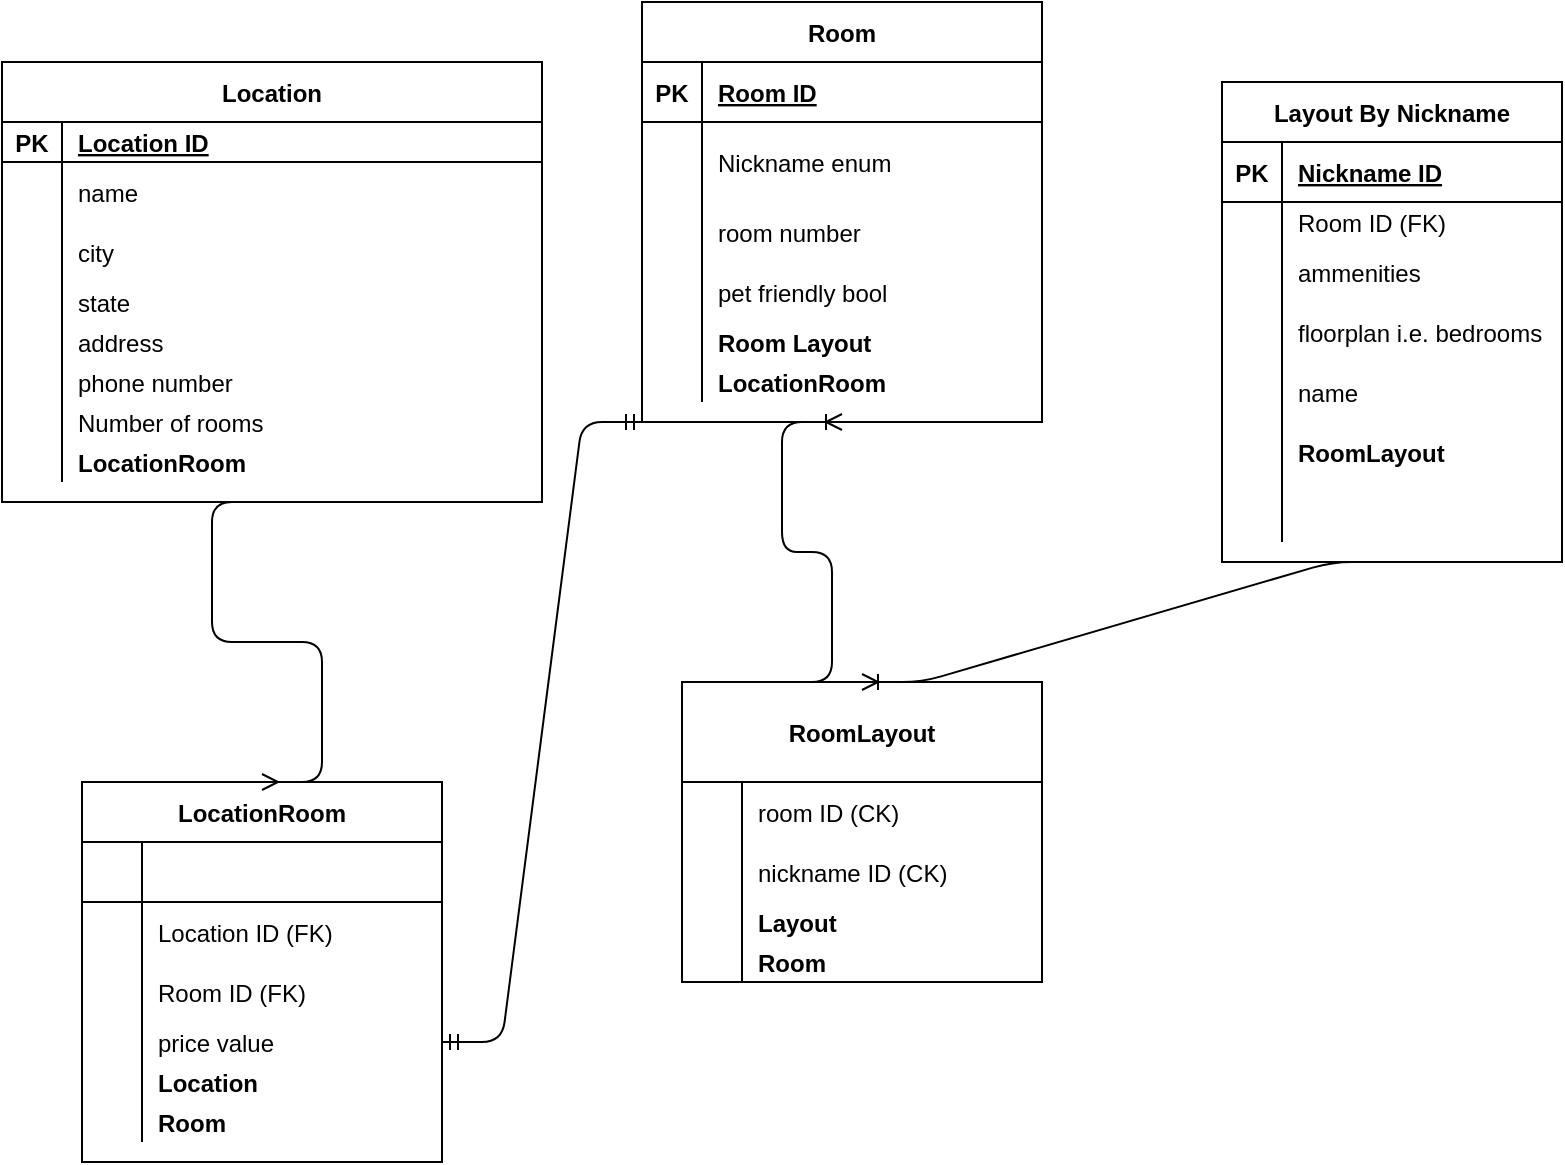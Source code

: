 <mxfile version="13.7.9" type="device"><diagram id="Ga12fAX70UhvS9s3Acm5" name="Page-1"><mxGraphModel dx="1422" dy="942" grid="1" gridSize="10" guides="1" tooltips="1" connect="1" arrows="1" fold="1" page="1" pageScale="1" pageWidth="850" pageHeight="1100" math="0" shadow="0"><root><mxCell id="0"/><mxCell id="1" parent="0"/><mxCell id="Va_D4DCWuf3rPhbD63Om-1" value="Location" style="shape=table;startSize=30;container=1;collapsible=1;childLayout=tableLayout;fixedRows=1;rowLines=0;fontStyle=1;align=center;resizeLast=1;" parent="1" vertex="1"><mxGeometry x="40" y="50" width="270" height="220" as="geometry"/></mxCell><mxCell id="Va_D4DCWuf3rPhbD63Om-2" value="" style="shape=partialRectangle;collapsible=0;dropTarget=0;pointerEvents=0;fillColor=none;top=0;left=0;bottom=1;right=0;points=[[0,0.5],[1,0.5]];portConstraint=eastwest;" parent="Va_D4DCWuf3rPhbD63Om-1" vertex="1"><mxGeometry y="30" width="270" height="20" as="geometry"/></mxCell><mxCell id="Va_D4DCWuf3rPhbD63Om-3" value="PK" style="shape=partialRectangle;connectable=0;fillColor=none;top=0;left=0;bottom=0;right=0;fontStyle=1;overflow=hidden;" parent="Va_D4DCWuf3rPhbD63Om-2" vertex="1"><mxGeometry width="30" height="20" as="geometry"/></mxCell><mxCell id="Va_D4DCWuf3rPhbD63Om-4" value="Location ID" style="shape=partialRectangle;connectable=0;fillColor=none;top=0;left=0;bottom=0;right=0;align=left;spacingLeft=6;fontStyle=5;overflow=hidden;" parent="Va_D4DCWuf3rPhbD63Om-2" vertex="1"><mxGeometry x="30" width="240" height="20" as="geometry"/></mxCell><mxCell id="Va_D4DCWuf3rPhbD63Om-5" value="" style="shape=partialRectangle;collapsible=0;dropTarget=0;pointerEvents=0;fillColor=none;top=0;left=0;bottom=0;right=0;points=[[0,0.5],[1,0.5]];portConstraint=eastwest;" parent="Va_D4DCWuf3rPhbD63Om-1" vertex="1"><mxGeometry y="50" width="270" height="30" as="geometry"/></mxCell><mxCell id="Va_D4DCWuf3rPhbD63Om-6" value="" style="shape=partialRectangle;connectable=0;fillColor=none;top=0;left=0;bottom=0;right=0;editable=1;overflow=hidden;" parent="Va_D4DCWuf3rPhbD63Om-5" vertex="1"><mxGeometry width="30" height="30" as="geometry"/></mxCell><mxCell id="Va_D4DCWuf3rPhbD63Om-7" value="name" style="shape=partialRectangle;connectable=0;fillColor=none;top=0;left=0;bottom=0;right=0;align=left;spacingLeft=6;overflow=hidden;" parent="Va_D4DCWuf3rPhbD63Om-5" vertex="1"><mxGeometry x="30" width="240" height="30" as="geometry"/></mxCell><mxCell id="Va_D4DCWuf3rPhbD63Om-8" value="" style="shape=partialRectangle;collapsible=0;dropTarget=0;pointerEvents=0;fillColor=none;top=0;left=0;bottom=0;right=0;points=[[0,0.5],[1,0.5]];portConstraint=eastwest;" parent="Va_D4DCWuf3rPhbD63Om-1" vertex="1"><mxGeometry y="80" width="270" height="30" as="geometry"/></mxCell><mxCell id="Va_D4DCWuf3rPhbD63Om-9" value="" style="shape=partialRectangle;connectable=0;fillColor=none;top=0;left=0;bottom=0;right=0;editable=1;overflow=hidden;" parent="Va_D4DCWuf3rPhbD63Om-8" vertex="1"><mxGeometry width="30" height="30" as="geometry"/></mxCell><mxCell id="Va_D4DCWuf3rPhbD63Om-10" value="city" style="shape=partialRectangle;connectable=0;fillColor=none;top=0;left=0;bottom=0;right=0;align=left;spacingLeft=6;overflow=hidden;" parent="Va_D4DCWuf3rPhbD63Om-8" vertex="1"><mxGeometry x="30" width="240" height="30" as="geometry"/></mxCell><mxCell id="Va_D4DCWuf3rPhbD63Om-11" value="" style="shape=partialRectangle;collapsible=0;dropTarget=0;pointerEvents=0;fillColor=none;top=0;left=0;bottom=0;right=0;points=[[0,0.5],[1,0.5]];portConstraint=eastwest;" parent="Va_D4DCWuf3rPhbD63Om-1" vertex="1"><mxGeometry y="110" width="270" height="20" as="geometry"/></mxCell><mxCell id="Va_D4DCWuf3rPhbD63Om-12" value="" style="shape=partialRectangle;connectable=0;fillColor=none;top=0;left=0;bottom=0;right=0;editable=1;overflow=hidden;" parent="Va_D4DCWuf3rPhbD63Om-11" vertex="1"><mxGeometry width="30" height="20" as="geometry"/></mxCell><mxCell id="Va_D4DCWuf3rPhbD63Om-13" value="state" style="shape=partialRectangle;connectable=0;fillColor=none;top=0;left=0;bottom=0;right=0;align=left;spacingLeft=6;overflow=hidden;" parent="Va_D4DCWuf3rPhbD63Om-11" vertex="1"><mxGeometry x="30" width="240" height="20" as="geometry"/></mxCell><mxCell id="VmsNtAz5sXxTSc7aIPVO-17" style="shape=partialRectangle;collapsible=0;dropTarget=0;pointerEvents=0;fillColor=none;top=0;left=0;bottom=0;right=0;points=[[0,0.5],[1,0.5]];portConstraint=eastwest;" parent="Va_D4DCWuf3rPhbD63Om-1" vertex="1"><mxGeometry y="130" width="270" height="20" as="geometry"/></mxCell><mxCell id="VmsNtAz5sXxTSc7aIPVO-18" style="shape=partialRectangle;connectable=0;fillColor=none;top=0;left=0;bottom=0;right=0;editable=1;overflow=hidden;" parent="VmsNtAz5sXxTSc7aIPVO-17" vertex="1"><mxGeometry width="30" height="20" as="geometry"/></mxCell><mxCell id="VmsNtAz5sXxTSc7aIPVO-19" value="address" style="shape=partialRectangle;connectable=0;fillColor=none;top=0;left=0;bottom=0;right=0;align=left;spacingLeft=6;overflow=hidden;" parent="VmsNtAz5sXxTSc7aIPVO-17" vertex="1"><mxGeometry x="30" width="240" height="20" as="geometry"/></mxCell><mxCell id="VmsNtAz5sXxTSc7aIPVO-14" style="shape=partialRectangle;collapsible=0;dropTarget=0;pointerEvents=0;fillColor=none;top=0;left=0;bottom=0;right=0;points=[[0,0.5],[1,0.5]];portConstraint=eastwest;" parent="Va_D4DCWuf3rPhbD63Om-1" vertex="1"><mxGeometry y="150" width="270" height="20" as="geometry"/></mxCell><mxCell id="VmsNtAz5sXxTSc7aIPVO-15" style="shape=partialRectangle;connectable=0;fillColor=none;top=0;left=0;bottom=0;right=0;editable=1;overflow=hidden;" parent="VmsNtAz5sXxTSc7aIPVO-14" vertex="1"><mxGeometry width="30" height="20" as="geometry"/></mxCell><mxCell id="VmsNtAz5sXxTSc7aIPVO-16" value="phone number" style="shape=partialRectangle;connectable=0;fillColor=none;top=0;left=0;bottom=0;right=0;align=left;spacingLeft=6;overflow=hidden;" parent="VmsNtAz5sXxTSc7aIPVO-14" vertex="1"><mxGeometry x="30" width="240" height="20" as="geometry"/></mxCell><mxCell id="VmsNtAz5sXxTSc7aIPVO-20" style="shape=partialRectangle;collapsible=0;dropTarget=0;pointerEvents=0;fillColor=none;top=0;left=0;bottom=0;right=0;points=[[0,0.5],[1,0.5]];portConstraint=eastwest;" parent="Va_D4DCWuf3rPhbD63Om-1" vertex="1"><mxGeometry y="170" width="270" height="20" as="geometry"/></mxCell><mxCell id="VmsNtAz5sXxTSc7aIPVO-21" style="shape=partialRectangle;connectable=0;fillColor=none;top=0;left=0;bottom=0;right=0;editable=1;overflow=hidden;" parent="VmsNtAz5sXxTSc7aIPVO-20" vertex="1"><mxGeometry width="30" height="20" as="geometry"/></mxCell><mxCell id="VmsNtAz5sXxTSc7aIPVO-22" value="Number of rooms" style="shape=partialRectangle;connectable=0;fillColor=none;top=0;left=0;bottom=0;right=0;align=left;spacingLeft=6;overflow=hidden;" parent="VmsNtAz5sXxTSc7aIPVO-20" vertex="1"><mxGeometry x="30" width="240" height="20" as="geometry"/></mxCell><mxCell id="VmsNtAz5sXxTSc7aIPVO-23" style="shape=partialRectangle;collapsible=0;dropTarget=0;pointerEvents=0;fillColor=none;top=0;left=0;bottom=0;right=0;points=[[0,0.5],[1,0.5]];portConstraint=eastwest;" parent="Va_D4DCWuf3rPhbD63Om-1" vertex="1"><mxGeometry y="190" width="270" height="20" as="geometry"/></mxCell><mxCell id="VmsNtAz5sXxTSc7aIPVO-24" style="shape=partialRectangle;connectable=0;fillColor=none;top=0;left=0;bottom=0;right=0;editable=1;overflow=hidden;" parent="VmsNtAz5sXxTSc7aIPVO-23" vertex="1"><mxGeometry width="30" height="20" as="geometry"/></mxCell><mxCell id="VmsNtAz5sXxTSc7aIPVO-25" value="LocationRoom" style="shape=partialRectangle;connectable=0;fillColor=none;top=0;left=0;bottom=0;right=0;align=left;spacingLeft=6;overflow=hidden;fontStyle=1" parent="VmsNtAz5sXxTSc7aIPVO-23" vertex="1"><mxGeometry x="30" width="240" height="20" as="geometry"/></mxCell><mxCell id="Va_D4DCWuf3rPhbD63Om-16" value="Room" style="shape=table;startSize=30;container=1;collapsible=1;childLayout=tableLayout;fixedRows=1;rowLines=0;fontStyle=1;align=center;resizeLast=1;" parent="1" vertex="1"><mxGeometry x="360" y="20" width="200" height="210" as="geometry"/></mxCell><mxCell id="Va_D4DCWuf3rPhbD63Om-17" value="" style="shape=partialRectangle;collapsible=0;dropTarget=0;pointerEvents=0;fillColor=none;top=0;left=0;bottom=1;right=0;points=[[0,0.5],[1,0.5]];portConstraint=eastwest;" parent="Va_D4DCWuf3rPhbD63Om-16" vertex="1"><mxGeometry y="30" width="200" height="30" as="geometry"/></mxCell><mxCell id="Va_D4DCWuf3rPhbD63Om-18" value="PK" style="shape=partialRectangle;connectable=0;fillColor=none;top=0;left=0;bottom=0;right=0;fontStyle=1;overflow=hidden;" parent="Va_D4DCWuf3rPhbD63Om-17" vertex="1"><mxGeometry width="30" height="30" as="geometry"/></mxCell><mxCell id="Va_D4DCWuf3rPhbD63Om-19" value="Room ID" style="shape=partialRectangle;connectable=0;fillColor=none;top=0;left=0;bottom=0;right=0;align=left;spacingLeft=6;fontStyle=5;overflow=hidden;" parent="Va_D4DCWuf3rPhbD63Om-17" vertex="1"><mxGeometry x="30" width="170" height="30" as="geometry"/></mxCell><mxCell id="Va_D4DCWuf3rPhbD63Om-20" value="" style="shape=partialRectangle;collapsible=0;dropTarget=0;pointerEvents=0;fillColor=none;top=0;left=0;bottom=0;right=0;points=[[0,0.5],[1,0.5]];portConstraint=eastwest;" parent="Va_D4DCWuf3rPhbD63Om-16" vertex="1"><mxGeometry y="60" width="200" height="40" as="geometry"/></mxCell><mxCell id="Va_D4DCWuf3rPhbD63Om-21" value="" style="shape=partialRectangle;connectable=0;fillColor=none;top=0;left=0;bottom=0;right=0;editable=1;overflow=hidden;" parent="Va_D4DCWuf3rPhbD63Om-20" vertex="1"><mxGeometry width="30" height="40" as="geometry"/></mxCell><mxCell id="Va_D4DCWuf3rPhbD63Om-22" value="Nickname enum" style="shape=partialRectangle;connectable=0;fillColor=none;top=0;left=0;bottom=0;right=0;align=left;spacingLeft=6;overflow=hidden;" parent="Va_D4DCWuf3rPhbD63Om-20" vertex="1"><mxGeometry x="30" width="170" height="40" as="geometry"/></mxCell><mxCell id="VmsNtAz5sXxTSc7aIPVO-29" style="shape=partialRectangle;collapsible=0;dropTarget=0;pointerEvents=0;fillColor=none;top=0;left=0;bottom=0;right=0;points=[[0,0.5],[1,0.5]];portConstraint=eastwest;" parent="Va_D4DCWuf3rPhbD63Om-16" vertex="1"><mxGeometry y="100" width="200" height="30" as="geometry"/></mxCell><mxCell id="VmsNtAz5sXxTSc7aIPVO-30" style="shape=partialRectangle;connectable=0;fillColor=none;top=0;left=0;bottom=0;right=0;editable=1;overflow=hidden;" parent="VmsNtAz5sXxTSc7aIPVO-29" vertex="1"><mxGeometry width="30" height="30" as="geometry"/></mxCell><mxCell id="VmsNtAz5sXxTSc7aIPVO-31" value="room number" style="shape=partialRectangle;connectable=0;fillColor=none;top=0;left=0;bottom=0;right=0;align=left;spacingLeft=6;overflow=hidden;" parent="VmsNtAz5sXxTSc7aIPVO-29" vertex="1"><mxGeometry x="30" width="170" height="30" as="geometry"/></mxCell><mxCell id="VmsNtAz5sXxTSc7aIPVO-26" style="shape=partialRectangle;collapsible=0;dropTarget=0;pointerEvents=0;fillColor=none;top=0;left=0;bottom=0;right=0;points=[[0,0.5],[1,0.5]];portConstraint=eastwest;" parent="Va_D4DCWuf3rPhbD63Om-16" vertex="1"><mxGeometry y="130" width="200" height="30" as="geometry"/></mxCell><mxCell id="VmsNtAz5sXxTSc7aIPVO-27" style="shape=partialRectangle;connectable=0;fillColor=none;top=0;left=0;bottom=0;right=0;editable=1;overflow=hidden;" parent="VmsNtAz5sXxTSc7aIPVO-26" vertex="1"><mxGeometry width="30" height="30" as="geometry"/></mxCell><mxCell id="VmsNtAz5sXxTSc7aIPVO-28" value="pet friendly bool" style="shape=partialRectangle;connectable=0;fillColor=none;top=0;left=0;bottom=0;right=0;align=left;spacingLeft=6;overflow=hidden;" parent="VmsNtAz5sXxTSc7aIPVO-26" vertex="1"><mxGeometry x="30" width="170" height="30" as="geometry"/></mxCell><mxCell id="Va_D4DCWuf3rPhbD63Om-23" value="" style="shape=partialRectangle;collapsible=0;dropTarget=0;pointerEvents=0;fillColor=none;top=0;left=0;bottom=0;right=0;points=[[0,0.5],[1,0.5]];portConstraint=eastwest;" parent="Va_D4DCWuf3rPhbD63Om-16" vertex="1"><mxGeometry y="160" width="200" height="20" as="geometry"/></mxCell><mxCell id="Va_D4DCWuf3rPhbD63Om-24" value="" style="shape=partialRectangle;connectable=0;fillColor=none;top=0;left=0;bottom=0;right=0;editable=1;overflow=hidden;" parent="Va_D4DCWuf3rPhbD63Om-23" vertex="1"><mxGeometry width="30" height="20" as="geometry"/></mxCell><mxCell id="Va_D4DCWuf3rPhbD63Om-25" value="Room Layout" style="shape=partialRectangle;connectable=0;fillColor=none;top=0;left=0;bottom=0;right=0;align=left;spacingLeft=6;overflow=hidden;fontStyle=1" parent="Va_D4DCWuf3rPhbD63Om-23" vertex="1"><mxGeometry x="30" width="170" height="20" as="geometry"/></mxCell><mxCell id="Va_D4DCWuf3rPhbD63Om-26" value="" style="shape=partialRectangle;collapsible=0;dropTarget=0;pointerEvents=0;fillColor=none;top=0;left=0;bottom=0;right=0;points=[[0,0.5],[1,0.5]];portConstraint=eastwest;" parent="Va_D4DCWuf3rPhbD63Om-16" vertex="1"><mxGeometry y="180" width="200" height="20" as="geometry"/></mxCell><mxCell id="Va_D4DCWuf3rPhbD63Om-27" value="" style="shape=partialRectangle;connectable=0;fillColor=none;top=0;left=0;bottom=0;right=0;editable=1;overflow=hidden;" parent="Va_D4DCWuf3rPhbD63Om-26" vertex="1"><mxGeometry width="30" height="20" as="geometry"/></mxCell><mxCell id="Va_D4DCWuf3rPhbD63Om-28" value="LocationRoom" style="shape=partialRectangle;connectable=0;fillColor=none;top=0;left=0;bottom=0;right=0;align=left;spacingLeft=6;overflow=hidden;fontStyle=1" parent="Va_D4DCWuf3rPhbD63Om-26" vertex="1"><mxGeometry x="30" width="170" height="20" as="geometry"/></mxCell><mxCell id="Va_D4DCWuf3rPhbD63Om-52" value="Layout By Nickname" style="shape=table;startSize=30;container=1;collapsible=1;childLayout=tableLayout;fixedRows=1;rowLines=0;fontStyle=1;align=center;resizeLast=1;" parent="1" vertex="1"><mxGeometry x="650" y="60" width="170" height="240" as="geometry"/></mxCell><mxCell id="Va_D4DCWuf3rPhbD63Om-53" value="" style="shape=partialRectangle;collapsible=0;dropTarget=0;pointerEvents=0;fillColor=none;top=0;left=0;bottom=1;right=0;points=[[0,0.5],[1,0.5]];portConstraint=eastwest;" parent="Va_D4DCWuf3rPhbD63Om-52" vertex="1"><mxGeometry y="30" width="170" height="30" as="geometry"/></mxCell><mxCell id="Va_D4DCWuf3rPhbD63Om-54" value="PK" style="shape=partialRectangle;connectable=0;fillColor=none;top=0;left=0;bottom=0;right=0;fontStyle=1;overflow=hidden;" parent="Va_D4DCWuf3rPhbD63Om-53" vertex="1"><mxGeometry width="30" height="30" as="geometry"/></mxCell><mxCell id="Va_D4DCWuf3rPhbD63Om-55" value="Nickname ID" style="shape=partialRectangle;connectable=0;fillColor=none;top=0;left=0;bottom=0;right=0;align=left;spacingLeft=6;fontStyle=5;overflow=hidden;" parent="Va_D4DCWuf3rPhbD63Om-53" vertex="1"><mxGeometry x="30" width="140" height="30" as="geometry"/></mxCell><mxCell id="Va_D4DCWuf3rPhbD63Om-59" value="" style="shape=partialRectangle;collapsible=0;dropTarget=0;pointerEvents=0;fillColor=none;top=0;left=0;bottom=0;right=0;points=[[0,0.5],[1,0.5]];portConstraint=eastwest;" parent="Va_D4DCWuf3rPhbD63Om-52" vertex="1"><mxGeometry y="60" width="170" height="20" as="geometry"/></mxCell><mxCell id="Va_D4DCWuf3rPhbD63Om-60" value="" style="shape=partialRectangle;connectable=0;fillColor=none;top=0;left=0;bottom=0;right=0;editable=1;overflow=hidden;" parent="Va_D4DCWuf3rPhbD63Om-59" vertex="1"><mxGeometry width="30" height="20" as="geometry"/></mxCell><mxCell id="Va_D4DCWuf3rPhbD63Om-61" value="Room ID (FK)" style="shape=partialRectangle;connectable=0;fillColor=none;top=0;left=0;bottom=0;right=0;align=left;spacingLeft=6;overflow=hidden;" parent="Va_D4DCWuf3rPhbD63Om-59" vertex="1"><mxGeometry x="30" width="140" height="20" as="geometry"/></mxCell><mxCell id="Va_D4DCWuf3rPhbD63Om-62" value="" style="shape=partialRectangle;collapsible=0;dropTarget=0;pointerEvents=0;fillColor=none;top=0;left=0;bottom=0;right=0;points=[[0,0.5],[1,0.5]];portConstraint=eastwest;" parent="Va_D4DCWuf3rPhbD63Om-52" vertex="1"><mxGeometry y="80" width="170" height="30" as="geometry"/></mxCell><mxCell id="Va_D4DCWuf3rPhbD63Om-63" value="" style="shape=partialRectangle;connectable=0;fillColor=none;top=0;left=0;bottom=0;right=0;editable=1;overflow=hidden;" parent="Va_D4DCWuf3rPhbD63Om-62" vertex="1"><mxGeometry width="30" height="30" as="geometry"/></mxCell><mxCell id="Va_D4DCWuf3rPhbD63Om-64" value="ammenities " style="shape=partialRectangle;connectable=0;fillColor=none;top=0;left=0;bottom=0;right=0;align=left;spacingLeft=6;overflow=hidden;" parent="Va_D4DCWuf3rPhbD63Om-62" vertex="1"><mxGeometry x="30" width="140" height="30" as="geometry"/></mxCell><mxCell id="VmsNtAz5sXxTSc7aIPVO-5" style="shape=partialRectangle;collapsible=0;dropTarget=0;pointerEvents=0;fillColor=none;top=0;left=0;bottom=0;right=0;points=[[0,0.5],[1,0.5]];portConstraint=eastwest;" parent="Va_D4DCWuf3rPhbD63Om-52" vertex="1"><mxGeometry y="110" width="170" height="30" as="geometry"/></mxCell><mxCell id="VmsNtAz5sXxTSc7aIPVO-6" style="shape=partialRectangle;connectable=0;fillColor=none;top=0;left=0;bottom=0;right=0;editable=1;overflow=hidden;" parent="VmsNtAz5sXxTSc7aIPVO-5" vertex="1"><mxGeometry width="30" height="30" as="geometry"/></mxCell><mxCell id="VmsNtAz5sXxTSc7aIPVO-7" value="floorplan i.e. bedrooms" style="shape=partialRectangle;connectable=0;fillColor=none;top=0;left=0;bottom=0;right=0;align=left;spacingLeft=6;overflow=hidden;" parent="VmsNtAz5sXxTSc7aIPVO-5" vertex="1"><mxGeometry x="30" width="140" height="30" as="geometry"/></mxCell><mxCell id="VmsNtAz5sXxTSc7aIPVO-2" style="shape=partialRectangle;collapsible=0;dropTarget=0;pointerEvents=0;fillColor=none;top=0;left=0;bottom=0;right=0;points=[[0,0.5],[1,0.5]];portConstraint=eastwest;" parent="Va_D4DCWuf3rPhbD63Om-52" vertex="1"><mxGeometry y="140" width="170" height="30" as="geometry"/></mxCell><mxCell id="VmsNtAz5sXxTSc7aIPVO-3" style="shape=partialRectangle;connectable=0;fillColor=none;top=0;left=0;bottom=0;right=0;editable=1;overflow=hidden;" parent="VmsNtAz5sXxTSc7aIPVO-2" vertex="1"><mxGeometry width="30" height="30" as="geometry"/></mxCell><mxCell id="VmsNtAz5sXxTSc7aIPVO-4" value="name" style="shape=partialRectangle;connectable=0;fillColor=none;top=0;left=0;bottom=0;right=0;align=left;spacingLeft=6;overflow=hidden;" parent="VmsNtAz5sXxTSc7aIPVO-2" vertex="1"><mxGeometry x="30" width="140" height="30" as="geometry"/></mxCell><mxCell id="VmsNtAz5sXxTSc7aIPVO-11" style="shape=partialRectangle;collapsible=0;dropTarget=0;pointerEvents=0;fillColor=none;top=0;left=0;bottom=0;right=0;points=[[0,0.5],[1,0.5]];portConstraint=eastwest;" parent="Va_D4DCWuf3rPhbD63Om-52" vertex="1"><mxGeometry y="170" width="170" height="30" as="geometry"/></mxCell><mxCell id="VmsNtAz5sXxTSc7aIPVO-12" style="shape=partialRectangle;connectable=0;fillColor=none;top=0;left=0;bottom=0;right=0;editable=1;overflow=hidden;" parent="VmsNtAz5sXxTSc7aIPVO-11" vertex="1"><mxGeometry width="30" height="30" as="geometry"/></mxCell><mxCell id="VmsNtAz5sXxTSc7aIPVO-13" value="RoomLayout" style="shape=partialRectangle;connectable=0;fillColor=none;top=0;left=0;bottom=0;right=0;align=left;spacingLeft=6;overflow=hidden;fontStyle=1" parent="VmsNtAz5sXxTSc7aIPVO-11" vertex="1"><mxGeometry x="30" width="140" height="30" as="geometry"/></mxCell><mxCell id="VmsNtAz5sXxTSc7aIPVO-8" style="shape=partialRectangle;collapsible=0;dropTarget=0;pointerEvents=0;fillColor=none;top=0;left=0;bottom=0;right=0;points=[[0,0.5],[1,0.5]];portConstraint=eastwest;" parent="Va_D4DCWuf3rPhbD63Om-52" vertex="1"><mxGeometry y="200" width="170" height="30" as="geometry"/></mxCell><mxCell id="VmsNtAz5sXxTSc7aIPVO-9" style="shape=partialRectangle;connectable=0;fillColor=none;top=0;left=0;bottom=0;right=0;editable=1;overflow=hidden;" parent="VmsNtAz5sXxTSc7aIPVO-8" vertex="1"><mxGeometry width="30" height="30" as="geometry"/></mxCell><mxCell id="VmsNtAz5sXxTSc7aIPVO-10" style="shape=partialRectangle;connectable=0;fillColor=none;top=0;left=0;bottom=0;right=0;align=left;spacingLeft=6;overflow=hidden;" parent="VmsNtAz5sXxTSc7aIPVO-8" vertex="1"><mxGeometry x="30" width="140" height="30" as="geometry"/></mxCell><mxCell id="Va_D4DCWuf3rPhbD63Om-67" value="LocationRoom" style="shape=table;startSize=30;container=1;collapsible=1;childLayout=tableLayout;fixedRows=1;rowLines=0;fontStyle=1;align=center;resizeLast=1;" parent="1" vertex="1"><mxGeometry x="80" y="410" width="180" height="190" as="geometry"/></mxCell><mxCell id="Va_D4DCWuf3rPhbD63Om-68" value="" style="shape=partialRectangle;collapsible=0;dropTarget=0;pointerEvents=0;fillColor=none;top=0;left=0;bottom=1;right=0;points=[[0,0.5],[1,0.5]];portConstraint=eastwest;" parent="Va_D4DCWuf3rPhbD63Om-67" vertex="1"><mxGeometry y="30" width="180" height="30" as="geometry"/></mxCell><mxCell id="Va_D4DCWuf3rPhbD63Om-69" value="" style="shape=partialRectangle;connectable=0;fillColor=none;top=0;left=0;bottom=0;right=0;fontStyle=1;overflow=hidden;" parent="Va_D4DCWuf3rPhbD63Om-68" vertex="1"><mxGeometry width="30" height="30" as="geometry"/></mxCell><mxCell id="Va_D4DCWuf3rPhbD63Om-70" value="" style="shape=partialRectangle;connectable=0;fillColor=none;top=0;left=0;bottom=0;right=0;align=left;spacingLeft=6;fontStyle=5;overflow=hidden;" parent="Va_D4DCWuf3rPhbD63Om-68" vertex="1"><mxGeometry x="30" width="150" height="30" as="geometry"/></mxCell><mxCell id="Va_D4DCWuf3rPhbD63Om-71" value="" style="shape=partialRectangle;collapsible=0;dropTarget=0;pointerEvents=0;fillColor=none;top=0;left=0;bottom=0;right=0;points=[[0,0.5],[1,0.5]];portConstraint=eastwest;" parent="Va_D4DCWuf3rPhbD63Om-67" vertex="1"><mxGeometry y="60" width="180" height="30" as="geometry"/></mxCell><mxCell id="Va_D4DCWuf3rPhbD63Om-72" value="" style="shape=partialRectangle;connectable=0;fillColor=none;top=0;left=0;bottom=0;right=0;editable=1;overflow=hidden;" parent="Va_D4DCWuf3rPhbD63Om-71" vertex="1"><mxGeometry width="30" height="30" as="geometry"/></mxCell><mxCell id="Va_D4DCWuf3rPhbD63Om-73" value="Location ID (FK)" style="shape=partialRectangle;connectable=0;fillColor=none;top=0;left=0;bottom=0;right=0;align=left;spacingLeft=6;overflow=hidden;" parent="Va_D4DCWuf3rPhbD63Om-71" vertex="1"><mxGeometry x="30" width="150" height="30" as="geometry"/></mxCell><mxCell id="Va_D4DCWuf3rPhbD63Om-74" value="" style="shape=partialRectangle;collapsible=0;dropTarget=0;pointerEvents=0;fillColor=none;top=0;left=0;bottom=0;right=0;points=[[0,0.5],[1,0.5]];portConstraint=eastwest;" parent="Va_D4DCWuf3rPhbD63Om-67" vertex="1"><mxGeometry y="90" width="180" height="30" as="geometry"/></mxCell><mxCell id="Va_D4DCWuf3rPhbD63Om-75" value="" style="shape=partialRectangle;connectable=0;fillColor=none;top=0;left=0;bottom=0;right=0;editable=1;overflow=hidden;" parent="Va_D4DCWuf3rPhbD63Om-74" vertex="1"><mxGeometry width="30" height="30" as="geometry"/></mxCell><mxCell id="Va_D4DCWuf3rPhbD63Om-76" value="Room ID (FK)" style="shape=partialRectangle;connectable=0;fillColor=none;top=0;left=0;bottom=0;right=0;align=left;spacingLeft=6;overflow=hidden;" parent="Va_D4DCWuf3rPhbD63Om-74" vertex="1"><mxGeometry x="30" width="150" height="30" as="geometry"/></mxCell><mxCell id="Va_D4DCWuf3rPhbD63Om-77" value="" style="shape=partialRectangle;collapsible=0;dropTarget=0;pointerEvents=0;fillColor=none;top=0;left=0;bottom=0;right=0;points=[[0,0.5],[1,0.5]];portConstraint=eastwest;" parent="Va_D4DCWuf3rPhbD63Om-67" vertex="1"><mxGeometry y="120" width="180" height="20" as="geometry"/></mxCell><mxCell id="Va_D4DCWuf3rPhbD63Om-78" value="" style="shape=partialRectangle;connectable=0;fillColor=none;top=0;left=0;bottom=0;right=0;editable=1;overflow=hidden;" parent="Va_D4DCWuf3rPhbD63Om-77" vertex="1"><mxGeometry width="30" height="20" as="geometry"/></mxCell><mxCell id="Va_D4DCWuf3rPhbD63Om-79" value="price value" style="shape=partialRectangle;connectable=0;fillColor=none;top=0;left=0;bottom=0;right=0;align=left;spacingLeft=6;overflow=hidden;" parent="Va_D4DCWuf3rPhbD63Om-77" vertex="1"><mxGeometry x="30" width="150" height="20" as="geometry"/></mxCell><mxCell id="9xAFeoaQo6A6uld96SpI-4" style="shape=partialRectangle;collapsible=0;dropTarget=0;pointerEvents=0;fillColor=none;top=0;left=0;bottom=0;right=0;points=[[0,0.5],[1,0.5]];portConstraint=eastwest;" parent="Va_D4DCWuf3rPhbD63Om-67" vertex="1"><mxGeometry y="140" width="180" height="20" as="geometry"/></mxCell><mxCell id="9xAFeoaQo6A6uld96SpI-5" style="shape=partialRectangle;connectable=0;fillColor=none;top=0;left=0;bottom=0;right=0;editable=1;overflow=hidden;" parent="9xAFeoaQo6A6uld96SpI-4" vertex="1"><mxGeometry width="30" height="20" as="geometry"/></mxCell><mxCell id="9xAFeoaQo6A6uld96SpI-6" value="Location" style="shape=partialRectangle;connectable=0;fillColor=none;top=0;left=0;bottom=0;right=0;align=left;spacingLeft=6;overflow=hidden;shadow=0;fontStyle=1" parent="9xAFeoaQo6A6uld96SpI-4" vertex="1"><mxGeometry x="30" width="150" height="20" as="geometry"/></mxCell><mxCell id="9xAFeoaQo6A6uld96SpI-1" style="shape=partialRectangle;collapsible=0;dropTarget=0;pointerEvents=0;fillColor=none;top=0;left=0;bottom=0;right=0;points=[[0,0.5],[1,0.5]];portConstraint=eastwest;" parent="Va_D4DCWuf3rPhbD63Om-67" vertex="1"><mxGeometry y="160" width="180" height="20" as="geometry"/></mxCell><mxCell id="9xAFeoaQo6A6uld96SpI-2" style="shape=partialRectangle;connectable=0;fillColor=none;top=0;left=0;bottom=0;right=0;editable=1;overflow=hidden;" parent="9xAFeoaQo6A6uld96SpI-1" vertex="1"><mxGeometry width="30" height="20" as="geometry"/></mxCell><mxCell id="9xAFeoaQo6A6uld96SpI-3" value="Room" style="shape=partialRectangle;connectable=0;fillColor=none;top=0;left=0;bottom=0;right=0;align=left;spacingLeft=6;overflow=hidden;fontStyle=1" parent="9xAFeoaQo6A6uld96SpI-1" vertex="1"><mxGeometry x="30" width="150" height="20" as="geometry"/></mxCell><mxCell id="Va_D4DCWuf3rPhbD63Om-86" value="" style="edgeStyle=entityRelationEdgeStyle;fontSize=12;html=1;endArrow=ERmandOne;startArrow=ERmandOne;exitX=0;exitY=1;exitDx=0;exitDy=0;" parent="1" source="Va_D4DCWuf3rPhbD63Om-16" target="Va_D4DCWuf3rPhbD63Om-77" edge="1"><mxGeometry width="100" height="100" relative="1" as="geometry"><mxPoint x="370" y="350" as="sourcePoint"/><mxPoint x="470" y="250" as="targetPoint"/></mxGeometry></mxCell><mxCell id="Va_D4DCWuf3rPhbD63Om-90" value="RoomLayout" style="shape=table;startSize=50;container=1;collapsible=1;childLayout=tableLayout;fixedRows=1;rowLines=0;fontStyle=1;align=center;resizeLast=1;" parent="1" vertex="1"><mxGeometry x="380" y="360" width="180" height="150" as="geometry"><mxRectangle x="540" y="400" width="60" height="30" as="alternateBounds"/></mxGeometry></mxCell><mxCell id="Va_D4DCWuf3rPhbD63Om-94" value="" style="shape=partialRectangle;collapsible=0;dropTarget=0;pointerEvents=0;fillColor=none;top=0;left=0;bottom=0;right=0;points=[[0,0.5],[1,0.5]];portConstraint=eastwest;" parent="Va_D4DCWuf3rPhbD63Om-90" vertex="1"><mxGeometry y="50" width="180" height="30" as="geometry"/></mxCell><mxCell id="Va_D4DCWuf3rPhbD63Om-95" value="" style="shape=partialRectangle;connectable=0;fillColor=none;top=0;left=0;bottom=0;right=0;editable=1;overflow=hidden;" parent="Va_D4DCWuf3rPhbD63Om-94" vertex="1"><mxGeometry width="30" height="30" as="geometry"/></mxCell><mxCell id="Va_D4DCWuf3rPhbD63Om-96" value="room ID (CK)" style="shape=partialRectangle;connectable=0;fillColor=none;top=0;left=0;bottom=0;right=0;align=left;spacingLeft=6;overflow=hidden;" parent="Va_D4DCWuf3rPhbD63Om-94" vertex="1"><mxGeometry x="30" width="150" height="30" as="geometry"/></mxCell><mxCell id="Va_D4DCWuf3rPhbD63Om-97" value="" style="shape=partialRectangle;collapsible=0;dropTarget=0;pointerEvents=0;fillColor=none;top=0;left=0;bottom=0;right=0;points=[[0,0.5],[1,0.5]];portConstraint=eastwest;" parent="Va_D4DCWuf3rPhbD63Om-90" vertex="1"><mxGeometry y="80" width="180" height="30" as="geometry"/></mxCell><mxCell id="Va_D4DCWuf3rPhbD63Om-98" value="" style="shape=partialRectangle;connectable=0;fillColor=none;top=0;left=0;bottom=0;right=0;editable=1;overflow=hidden;" parent="Va_D4DCWuf3rPhbD63Om-97" vertex="1"><mxGeometry width="30" height="30" as="geometry"/></mxCell><mxCell id="Va_D4DCWuf3rPhbD63Om-99" value="nickname ID (CK)" style="shape=partialRectangle;connectable=0;fillColor=none;top=0;left=0;bottom=0;right=0;align=left;spacingLeft=6;overflow=hidden;" parent="Va_D4DCWuf3rPhbD63Om-97" vertex="1"><mxGeometry x="30" width="150" height="30" as="geometry"/></mxCell><mxCell id="Va_D4DCWuf3rPhbD63Om-100" value="" style="shape=partialRectangle;collapsible=0;dropTarget=0;pointerEvents=0;fillColor=none;top=0;left=0;bottom=0;right=0;points=[[0,0.5],[1,0.5]];portConstraint=eastwest;" parent="Va_D4DCWuf3rPhbD63Om-90" vertex="1"><mxGeometry y="110" width="180" height="20" as="geometry"/></mxCell><mxCell id="Va_D4DCWuf3rPhbD63Om-101" value="" style="shape=partialRectangle;connectable=0;fillColor=none;top=0;left=0;bottom=0;right=0;editable=1;overflow=hidden;" parent="Va_D4DCWuf3rPhbD63Om-100" vertex="1"><mxGeometry width="30" height="20" as="geometry"/></mxCell><mxCell id="Va_D4DCWuf3rPhbD63Om-102" value="Layout" style="shape=partialRectangle;connectable=0;fillColor=none;top=0;left=0;bottom=0;right=0;align=left;spacingLeft=6;overflow=hidden;fontStyle=1" parent="Va_D4DCWuf3rPhbD63Om-100" vertex="1"><mxGeometry x="30" width="150" height="20" as="geometry"/></mxCell><mxCell id="Y90O_mJ7kA3T3TPSEdCy-1" value="" style="shape=partialRectangle;collapsible=0;dropTarget=0;pointerEvents=0;fillColor=none;top=0;left=0;bottom=0;right=0;points=[[0,0.5],[1,0.5]];portConstraint=eastwest;" parent="Va_D4DCWuf3rPhbD63Om-90" vertex="1"><mxGeometry y="130" width="180" height="20" as="geometry"/></mxCell><mxCell id="Y90O_mJ7kA3T3TPSEdCy-2" value="" style="shape=partialRectangle;connectable=0;fillColor=none;top=0;left=0;bottom=0;right=0;editable=1;overflow=hidden;" parent="Y90O_mJ7kA3T3TPSEdCy-1" vertex="1"><mxGeometry width="30" height="20" as="geometry"/></mxCell><mxCell id="Y90O_mJ7kA3T3TPSEdCy-3" value="Room" style="shape=partialRectangle;connectable=0;fillColor=none;top=0;left=0;bottom=0;right=0;align=left;spacingLeft=6;overflow=hidden;fontStyle=1" parent="Y90O_mJ7kA3T3TPSEdCy-1" vertex="1"><mxGeometry x="30" width="150" height="20" as="geometry"/></mxCell><mxCell id="Va_D4DCWuf3rPhbD63Om-104" value="" style="edgeStyle=entityRelationEdgeStyle;fontSize=12;html=1;endArrow=ERoneToMany;entryX=0.5;entryY=0;entryDx=0;entryDy=0;exitX=0.5;exitY=1;exitDx=0;exitDy=0;" parent="1" source="Va_D4DCWuf3rPhbD63Om-52" target="Va_D4DCWuf3rPhbD63Om-90" edge="1"><mxGeometry width="100" height="100" relative="1" as="geometry"><mxPoint x="690" y="350" as="sourcePoint"/><mxPoint x="790" y="250" as="targetPoint"/></mxGeometry></mxCell><mxCell id="Va_D4DCWuf3rPhbD63Om-105" value="" style="edgeStyle=entityRelationEdgeStyle;fontSize=12;html=1;endArrow=ERoneToMany;exitX=0.25;exitY=0;exitDx=0;exitDy=0;entryX=0.5;entryY=1;entryDx=0;entryDy=0;" parent="1" source="Va_D4DCWuf3rPhbD63Om-90" target="Va_D4DCWuf3rPhbD63Om-16" edge="1"><mxGeometry width="100" height="100" relative="1" as="geometry"><mxPoint x="510" y="505" as="sourcePoint"/><mxPoint x="480" y="370" as="targetPoint"/></mxGeometry></mxCell><mxCell id="Y90O_mJ7kA3T3TPSEdCy-4" value="" style="edgeStyle=entityRelationEdgeStyle;fontSize=12;html=1;endArrow=ERmany;exitX=0.5;exitY=1;exitDx=0;exitDy=0;entryX=0.5;entryY=0;entryDx=0;entryDy=0;" parent="1" source="Va_D4DCWuf3rPhbD63Om-1" target="Va_D4DCWuf3rPhbD63Om-67" edge="1"><mxGeometry width="100" height="100" relative="1" as="geometry"><mxPoint x="550" y="450" as="sourcePoint"/><mxPoint x="650" y="350" as="targetPoint"/></mxGeometry></mxCell></root></mxGraphModel></diagram></mxfile>